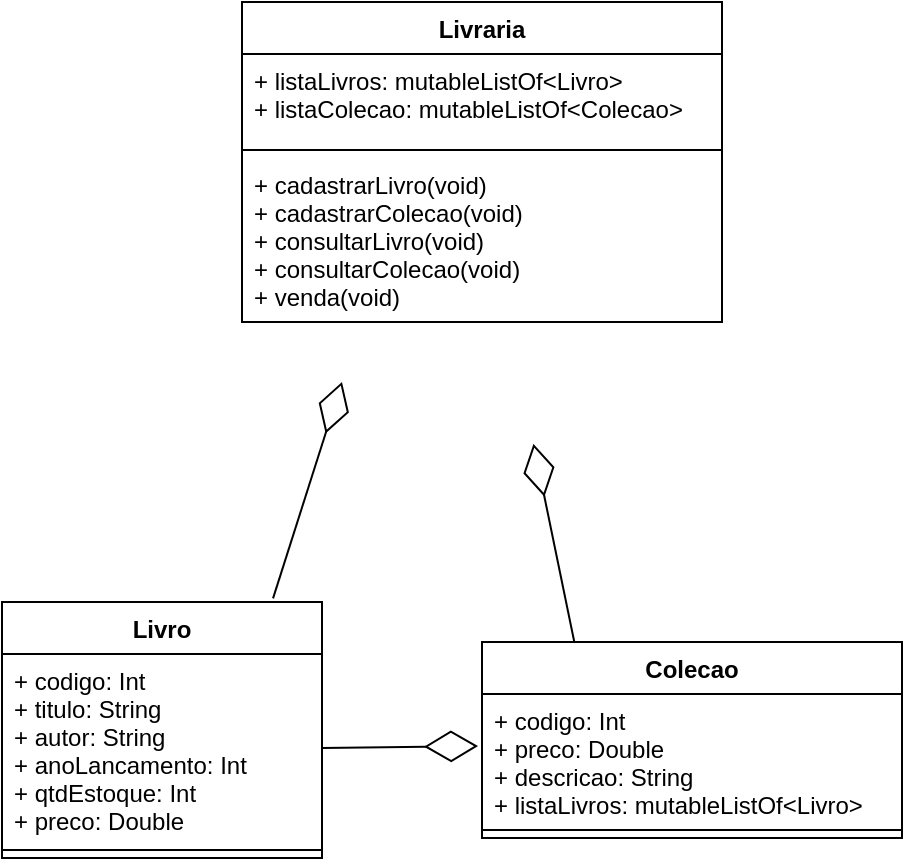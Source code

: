 <mxfile version="13.7.5" type="device"><diagram id="csWRi1LvfTLJNU2gRHoT" name="Page-1"><mxGraphModel dx="1191" dy="713" grid="1" gridSize="10" guides="1" tooltips="1" connect="1" arrows="1" fold="1" page="1" pageScale="1" pageWidth="850" pageHeight="1100" math="0" shadow="0"><root><mxCell id="0"/><mxCell id="1" parent="0"/><mxCell id="GE60g6N0aBMxZRPg4G7l-21" value="" style="endArrow=diamondThin;endFill=0;endSize=24;html=1;exitX=1;exitY=0.5;exitDx=0;exitDy=0;" parent="1" source="GE60g6N0aBMxZRPg4G7l-2" edge="1"><mxGeometry width="160" relative="1" as="geometry"><mxPoint x="410" y="408" as="sourcePoint"/><mxPoint x="488" y="422" as="targetPoint"/></mxGeometry></mxCell><mxCell id="GE60g6N0aBMxZRPg4G7l-1" value="Livro" style="swimlane;fontStyle=1;align=center;verticalAlign=top;childLayout=stackLayout;horizontal=1;startSize=26;horizontalStack=0;resizeParent=1;resizeParentMax=0;resizeLast=0;collapsible=1;marginBottom=0;" parent="1" vertex="1"><mxGeometry x="250" y="350" width="160" height="128" as="geometry"/></mxCell><mxCell id="GE60g6N0aBMxZRPg4G7l-2" value="+ codigo: Int&#10;+ titulo: String&#10;+ autor: String&#10;+ anoLancamento: Int&#10;+ qtdEstoque: Int&#10;+ preco: Double" style="text;strokeColor=none;fillColor=none;align=left;verticalAlign=top;spacingLeft=4;spacingRight=4;overflow=hidden;rotatable=0;points=[[0,0.5],[1,0.5]];portConstraint=eastwest;" parent="GE60g6N0aBMxZRPg4G7l-1" vertex="1"><mxGeometry y="26" width="160" height="94" as="geometry"/></mxCell><mxCell id="GE60g6N0aBMxZRPg4G7l-3" value="" style="line;strokeWidth=1;fillColor=none;align=left;verticalAlign=middle;spacingTop=-1;spacingLeft=3;spacingRight=3;rotatable=0;labelPosition=right;points=[];portConstraint=eastwest;" parent="GE60g6N0aBMxZRPg4G7l-1" vertex="1"><mxGeometry y="120" width="160" height="8" as="geometry"/></mxCell><mxCell id="GE60g6N0aBMxZRPg4G7l-24" value="" style="endArrow=diamondThin;endFill=0;endSize=24;html=1;exitX=0.847;exitY=-0.014;exitDx=0;exitDy=0;exitPerimeter=0;" parent="1" source="GE60g6N0aBMxZRPg4G7l-1" edge="1"><mxGeometry width="160" relative="1" as="geometry"><mxPoint x="390" y="360" as="sourcePoint"/><mxPoint x="420" y="240" as="targetPoint"/></mxGeometry></mxCell><mxCell id="GE60g6N0aBMxZRPg4G7l-25" value="" style="endArrow=diamondThin;endFill=0;endSize=24;html=1;exitX=0.212;exitY=0.018;exitDx=0;exitDy=0;exitPerimeter=0;entryX=0.699;entryY=1.013;entryDx=0;entryDy=0;entryPerimeter=0;" parent="1" edge="1"><mxGeometry width="160" relative="1" as="geometry"><mxPoint x="536.52" y="371.764" as="sourcePoint"/><mxPoint x="515.76" y="270.936" as="targetPoint"/></mxGeometry></mxCell><mxCell id="GE60g6N0aBMxZRPg4G7l-5" value="Colecao" style="swimlane;fontStyle=1;align=center;verticalAlign=top;childLayout=stackLayout;horizontal=1;startSize=26;horizontalStack=0;resizeParent=1;resizeParentMax=0;resizeLast=0;collapsible=1;marginBottom=0;" parent="1" vertex="1"><mxGeometry x="490" y="370" width="210" height="98" as="geometry"/></mxCell><mxCell id="GE60g6N0aBMxZRPg4G7l-6" value="+ codigo: Int&#10;+ preco: Double&#10;+ descricao: String&#10;+ listaLivros: mutableListOf&lt;Livro&gt;" style="text;strokeColor=none;fillColor=none;align=left;verticalAlign=top;spacingLeft=4;spacingRight=4;overflow=hidden;rotatable=0;points=[[0,0.5],[1,0.5]];portConstraint=eastwest;" parent="GE60g6N0aBMxZRPg4G7l-5" vertex="1"><mxGeometry y="26" width="210" height="64" as="geometry"/></mxCell><mxCell id="GE60g6N0aBMxZRPg4G7l-7" value="" style="line;strokeWidth=1;fillColor=none;align=left;verticalAlign=middle;spacingTop=-1;spacingLeft=3;spacingRight=3;rotatable=0;labelPosition=right;points=[];portConstraint=eastwest;" parent="GE60g6N0aBMxZRPg4G7l-5" vertex="1"><mxGeometry y="90" width="210" height="8" as="geometry"/></mxCell><mxCell id="GE60g6N0aBMxZRPg4G7l-27" value="Livraria" style="swimlane;fontStyle=1;align=center;verticalAlign=top;childLayout=stackLayout;horizontal=1;startSize=26;horizontalStack=0;resizeParent=1;resizeParentMax=0;resizeLast=0;collapsible=1;marginBottom=0;" parent="1" vertex="1"><mxGeometry x="370" y="50" width="240" height="160" as="geometry"/></mxCell><mxCell id="GE60g6N0aBMxZRPg4G7l-28" value="+ listaLivros: mutableListOf&lt;Livro&gt;&#10;+ listaColecao: mutableListOf&lt;Colecao&gt;" style="text;strokeColor=none;fillColor=none;align=left;verticalAlign=top;spacingLeft=4;spacingRight=4;overflow=hidden;rotatable=0;points=[[0,0.5],[1,0.5]];portConstraint=eastwest;" parent="GE60g6N0aBMxZRPg4G7l-27" vertex="1"><mxGeometry y="26" width="240" height="44" as="geometry"/></mxCell><mxCell id="GE60g6N0aBMxZRPg4G7l-29" value="" style="line;strokeWidth=1;fillColor=none;align=left;verticalAlign=middle;spacingTop=-1;spacingLeft=3;spacingRight=3;rotatable=0;labelPosition=right;points=[];portConstraint=eastwest;" parent="GE60g6N0aBMxZRPg4G7l-27" vertex="1"><mxGeometry y="70" width="240" height="8" as="geometry"/></mxCell><mxCell id="GE60g6N0aBMxZRPg4G7l-30" value="+ cadastrarLivro(void)&#10;+ cadastrarColecao(void)&#10;+ consultarLivro(void)&#10;+ consultarColecao(void)&#10;+ venda(void)" style="text;strokeColor=none;fillColor=none;align=left;verticalAlign=top;spacingLeft=4;spacingRight=4;overflow=hidden;rotatable=0;points=[[0,0.5],[1,0.5]];portConstraint=eastwest;" parent="GE60g6N0aBMxZRPg4G7l-27" vertex="1"><mxGeometry y="78" width="240" height="82" as="geometry"/></mxCell></root></mxGraphModel></diagram></mxfile>